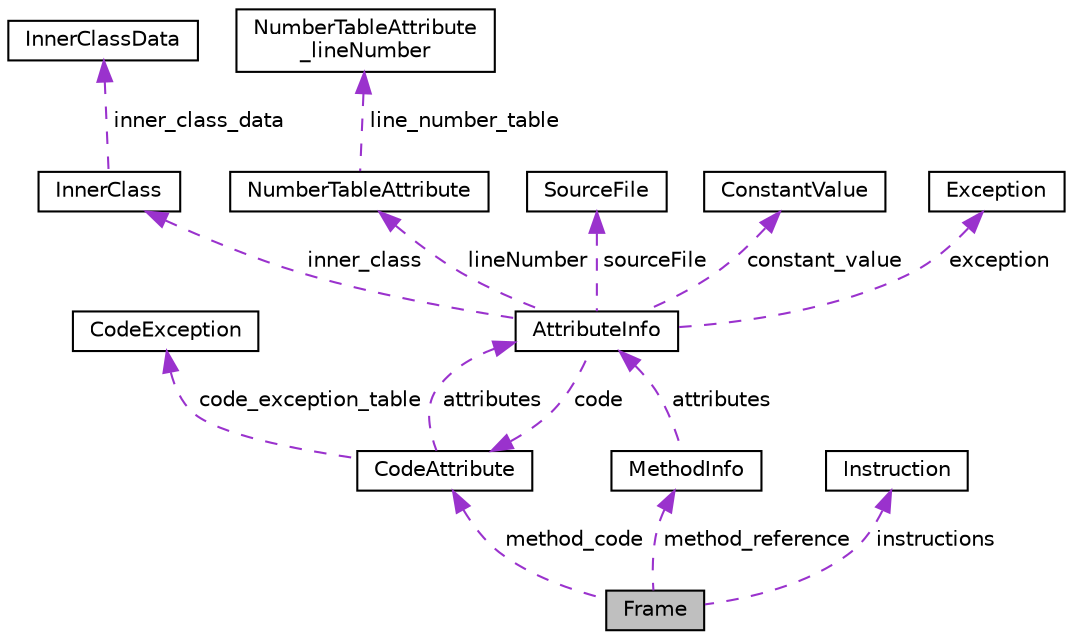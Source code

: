 digraph "Frame"
{
  edge [fontname="Helvetica",fontsize="10",labelfontname="Helvetica",labelfontsize="10"];
  node [fontname="Helvetica",fontsize="10",shape=record];
  Node1 [label="Frame",height=0.2,width=0.4,color="black", fillcolor="grey75", style="filled", fontcolor="black"];
  Node2 -> Node1 [dir="back",color="darkorchid3",fontsize="10",style="dashed",label=" method_reference" ,fontname="Helvetica"];
  Node2 [label="MethodInfo",height=0.2,width=0.4,color="black", fillcolor="white", style="filled",URL="$struct_method_info.html",tooltip="Tipo para as informações dos metodos que serçao armazenados no methodArea. "];
  Node3 -> Node2 [dir="back",color="darkorchid3",fontsize="10",style="dashed",label=" attributes" ,fontname="Helvetica"];
  Node3 [label="AttributeInfo",height=0.2,width=0.4,color="black", fillcolor="white", style="filled",URL="$class_attribute_info.html",tooltip="classe contém name_index e length(uint32) - todos uint16; Há também uma union que tem como principio ..."];
  Node4 -> Node3 [dir="back",color="darkorchid3",fontsize="10",style="dashed",label=" inner_class" ,fontname="Helvetica"];
  Node4 [label="InnerClass",height=0.2,width=0.4,color="black", fillcolor="white", style="filled",URL="$class_inner_class.html",tooltip="classe contém class_length e ponteiro para inner_class_data - todos uint16; Além disso contém metodos..."];
  Node5 -> Node4 [dir="back",color="darkorchid3",fontsize="10",style="dashed",label=" inner_class_data" ,fontname="Helvetica"];
  Node5 [label="InnerClassData",height=0.2,width=0.4,color="black", fillcolor="white", style="filled",URL="$class_inner_class_data.html",tooltip="classe contém inner_class_info_index, outer_class_info_index, inner_name_index e inner_class_access_f..."];
  Node6 -> Node3 [dir="back",color="darkorchid3",fontsize="10",style="dashed",label=" lineNumber" ,fontname="Helvetica"];
  Node6 [label="NumberTableAttribute",height=0.2,width=0.4,color="black", fillcolor="white", style="filled",URL="$class_number_table_attribute.html",tooltip="classe contém length e ponteiro para line_number_table- todos uint16; Além contém métodos como leitor..."];
  Node7 -> Node6 [dir="back",color="darkorchid3",fontsize="10",style="dashed",label=" line_number_table" ,fontname="Helvetica"];
  Node7 [label="NumberTableAttribute\l_lineNumber",height=0.2,width=0.4,color="black", fillcolor="white", style="filled",URL="$class_number_table_attribute__line_number.html",tooltip="classe contém strat_pc e lineNumber - todos uint16; "];
  Node8 -> Node3 [dir="back",color="darkorchid3",fontsize="10",style="dashed",label=" sourceFile" ,fontname="Helvetica"];
  Node8 [label="SourceFile",height=0.2,width=0.4,color="black", fillcolor="white", style="filled",URL="$class_source_file.html",tooltip="classe contém sourceFileIndex - todos uint16; Além contém métodos como leitor e print; ..."];
  Node9 -> Node3 [dir="back",color="darkorchid3",fontsize="10",style="dashed",label=" constant_value" ,fontname="Helvetica"];
  Node9 [label="ConstantValue",height=0.2,width=0.4,color="black", fillcolor="white", style="filled",URL="$class_constant_value.html",tooltip="classe contém Além contém métodos como destrutor, leitor e print "];
  Node10 -> Node3 [dir="back",color="darkorchid3",fontsize="10",style="dashed",label=" exception" ,fontname="Helvetica"];
  Node10 [label="Exception",height=0.2,width=0.4,color="black", fillcolor="white", style="filled",URL="$class_exception.html",tooltip="classe contém number_exceptions e exception_index_table - todos uint16; Além contém métodos como dest..."];
  Node11 -> Node3 [dir="back",color="darkorchid3",fontsize="10",style="dashed",label=" code" ,fontname="Helvetica"];
  Node11 [label="CodeAttribute",height=0.2,width=0.4,color="black", fillcolor="white", style="filled",URL="$class_code_attribute.html",tooltip="classe Atributos que consiste em max_stacks, max_locals, code_length(uint32), ponteiro para code(uint..."];
  Node3 -> Node11 [dir="back",color="darkorchid3",fontsize="10",style="dashed",label=" attributes" ,fontname="Helvetica"];
  Node12 -> Node11 [dir="back",color="darkorchid3",fontsize="10",style="dashed",label=" code_exception_table" ,fontname="Helvetica"];
  Node12 [label="CodeException",height=0.2,width=0.4,color="black", fillcolor="white", style="filled",URL="$class_code_exception.html",tooltip="classe contém start_pc, end_pc, handler_pc e catch_type - todos uint16; "];
  Node13 -> Node1 [dir="back",color="darkorchid3",fontsize="10",style="dashed",label=" instructions" ,fontname="Helvetica"];
  Node13 [label="Instruction",height=0.2,width=0.4,color="black", fillcolor="white", style="filled",URL="$class_instruction.html",tooltip="Determina a instrução de acordo com o interpretador;. "];
  Node11 -> Node1 [dir="back",color="darkorchid3",fontsize="10",style="dashed",label=" method_code" ,fontname="Helvetica"];
}
